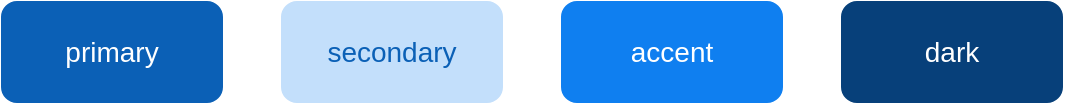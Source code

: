<mxfile version="14.1.8" type="device"><diagram id="gOOXp3ZdeOtU185dmUoe" name="colors"><mxGraphModel dx="1086" dy="966" grid="1" gridSize="10" guides="1" tooltips="1" connect="1" arrows="1" fold="1" page="1" pageScale="1" pageWidth="827" pageHeight="1169" math="0" shadow="0"><root><mxCell id="0"/><mxCell id="1" parent="0"/><mxCell id="VVaqMyu577vLDDzdnWwV-1" value="&lt;font style=&quot;font-size: 14px&quot;&gt;primary&lt;/font&gt;" style="rounded=1;whiteSpace=wrap;html=1;fontColor=#ffffff;fillColor=#0b60b6;strokeColor=#0b60b6;" vertex="1" parent="1"><mxGeometry x="150" y="220" width="110" height="50" as="geometry"/></mxCell><mxCell id="VVaqMyu577vLDDzdnWwV-2" value="&lt;font style=&quot;font-size: 14px&quot;&gt;secondary&lt;/font&gt;" style="rounded=1;whiteSpace=wrap;html=1;fontColor=#0B60B6;fillColor=#c3dffb;strokeColor=#c3dffb;" vertex="1" parent="1"><mxGeometry x="290" y="220" width="110" height="50" as="geometry"/></mxCell><mxCell id="VVaqMyu577vLDDzdnWwV-3" value="&lt;font style=&quot;font-size: 14px&quot;&gt;accent&lt;/font&gt;" style="rounded=1;whiteSpace=wrap;html=1;fontColor=#ffffff;strokeColor=#0f7ff0;fillColor=#0f7ff0;" vertex="1" parent="1"><mxGeometry x="430" y="220" width="110" height="50" as="geometry"/></mxCell><mxCell id="VVaqMyu577vLDDzdnWwV-4" value="&lt;font style=&quot;font-size: 14px&quot;&gt;dark&lt;/font&gt;" style="rounded=1;whiteSpace=wrap;html=1;fontColor=#ffffff;fillColor=#07407a;strokeColor=#07407a;" vertex="1" parent="1"><mxGeometry x="570" y="220" width="110" height="50" as="geometry"/></mxCell></root></mxGraphModel></diagram></mxfile>